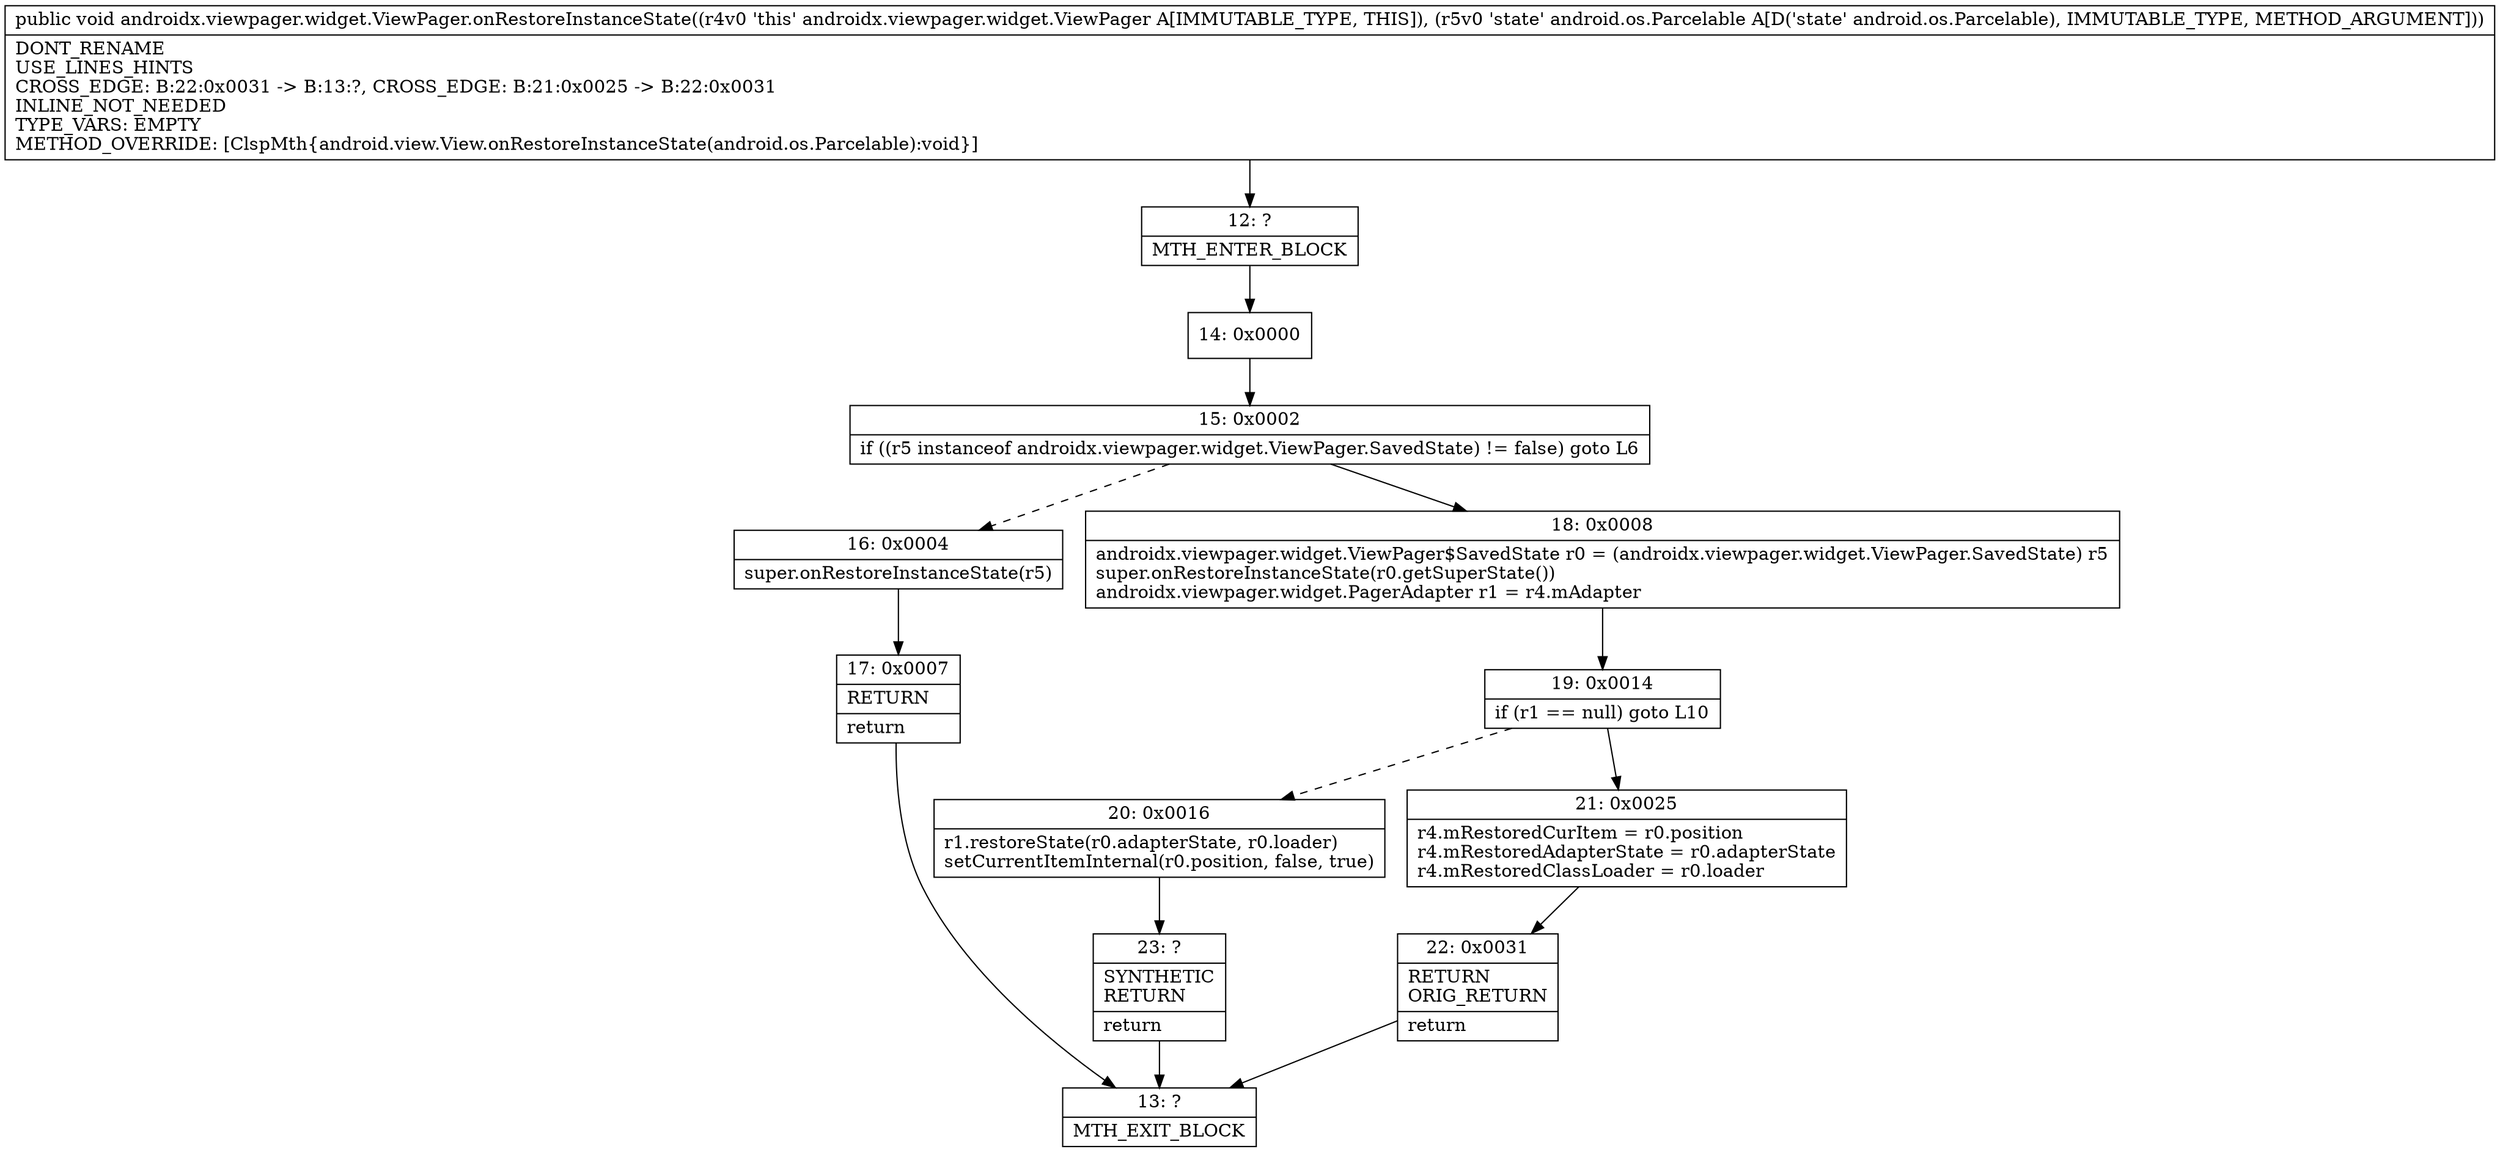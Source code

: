 digraph "CFG forandroidx.viewpager.widget.ViewPager.onRestoreInstanceState(Landroid\/os\/Parcelable;)V" {
Node_12 [shape=record,label="{12\:\ ?|MTH_ENTER_BLOCK\l}"];
Node_14 [shape=record,label="{14\:\ 0x0000}"];
Node_15 [shape=record,label="{15\:\ 0x0002|if ((r5 instanceof androidx.viewpager.widget.ViewPager.SavedState) != false) goto L6\l}"];
Node_16 [shape=record,label="{16\:\ 0x0004|super.onRestoreInstanceState(r5)\l}"];
Node_17 [shape=record,label="{17\:\ 0x0007|RETURN\l|return\l}"];
Node_13 [shape=record,label="{13\:\ ?|MTH_EXIT_BLOCK\l}"];
Node_18 [shape=record,label="{18\:\ 0x0008|androidx.viewpager.widget.ViewPager$SavedState r0 = (androidx.viewpager.widget.ViewPager.SavedState) r5\lsuper.onRestoreInstanceState(r0.getSuperState())\landroidx.viewpager.widget.PagerAdapter r1 = r4.mAdapter\l}"];
Node_19 [shape=record,label="{19\:\ 0x0014|if (r1 == null) goto L10\l}"];
Node_20 [shape=record,label="{20\:\ 0x0016|r1.restoreState(r0.adapterState, r0.loader)\lsetCurrentItemInternal(r0.position, false, true)\l}"];
Node_23 [shape=record,label="{23\:\ ?|SYNTHETIC\lRETURN\l|return\l}"];
Node_21 [shape=record,label="{21\:\ 0x0025|r4.mRestoredCurItem = r0.position\lr4.mRestoredAdapterState = r0.adapterState\lr4.mRestoredClassLoader = r0.loader\l}"];
Node_22 [shape=record,label="{22\:\ 0x0031|RETURN\lORIG_RETURN\l|return\l}"];
MethodNode[shape=record,label="{public void androidx.viewpager.widget.ViewPager.onRestoreInstanceState((r4v0 'this' androidx.viewpager.widget.ViewPager A[IMMUTABLE_TYPE, THIS]), (r5v0 'state' android.os.Parcelable A[D('state' android.os.Parcelable), IMMUTABLE_TYPE, METHOD_ARGUMENT]))  | DONT_RENAME\lUSE_LINES_HINTS\lCROSS_EDGE: B:22:0x0031 \-\> B:13:?, CROSS_EDGE: B:21:0x0025 \-\> B:22:0x0031\lINLINE_NOT_NEEDED\lTYPE_VARS: EMPTY\lMETHOD_OVERRIDE: [ClspMth\{android.view.View.onRestoreInstanceState(android.os.Parcelable):void\}]\l}"];
MethodNode -> Node_12;Node_12 -> Node_14;
Node_14 -> Node_15;
Node_15 -> Node_16[style=dashed];
Node_15 -> Node_18;
Node_16 -> Node_17;
Node_17 -> Node_13;
Node_18 -> Node_19;
Node_19 -> Node_20[style=dashed];
Node_19 -> Node_21;
Node_20 -> Node_23;
Node_23 -> Node_13;
Node_21 -> Node_22;
Node_22 -> Node_13;
}

